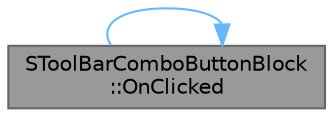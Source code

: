 digraph "SToolBarComboButtonBlock::OnClicked"
{
 // INTERACTIVE_SVG=YES
 // LATEX_PDF_SIZE
  bgcolor="transparent";
  edge [fontname=Helvetica,fontsize=10,labelfontname=Helvetica,labelfontsize=10];
  node [fontname=Helvetica,fontsize=10,shape=box,height=0.2,width=0.4];
  rankdir="LR";
  Node1 [id="Node000001",label="SToolBarComboButtonBlock\l::OnClicked",height=0.2,width=0.4,color="gray40", fillcolor="grey60", style="filled", fontcolor="black",tooltip="Called by Slate when this tool bar button's button is clicked."];
  Node1 -> Node1 [id="edge1_Node000001_Node000001",color="steelblue1",style="solid",tooltip=" "];
}
